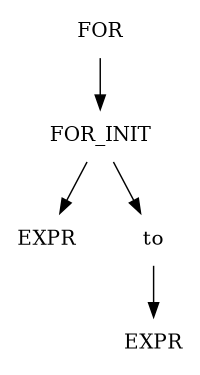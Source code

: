digraph L0 {
        size = "3,2.5";
        ordering=out;
        node [shape = plaintext];
        EXPR2 [label=EXPR];
        FOR -> FOR_INIT;
        FOR_INIT -> {EXPR to};
        to -> EXPR2;
}
